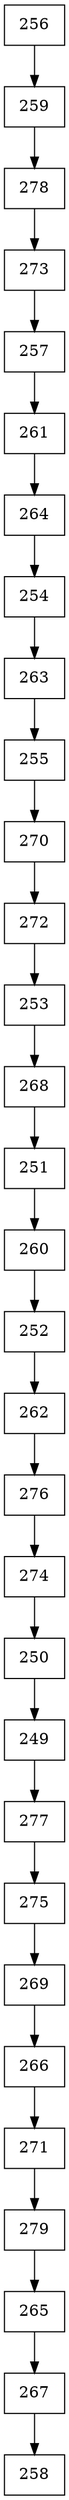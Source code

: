 digraph G {
  node [shape=record];
  node0 [label="{256}"];
  node0 -> node1;
  node1 [label="{259}"];
  node1 -> node2;
  node2 [label="{278}"];
  node2 -> node3;
  node3 [label="{273}"];
  node3 -> node4;
  node4 [label="{257}"];
  node4 -> node5;
  node5 [label="{261}"];
  node5 -> node6;
  node6 [label="{264}"];
  node6 -> node7;
  node7 [label="{254}"];
  node7 -> node8;
  node8 [label="{263}"];
  node8 -> node9;
  node9 [label="{255}"];
  node9 -> node10;
  node10 [label="{270}"];
  node10 -> node11;
  node11 [label="{272}"];
  node11 -> node12;
  node12 [label="{253}"];
  node12 -> node13;
  node13 [label="{268}"];
  node13 -> node14;
  node14 [label="{251}"];
  node14 -> node15;
  node15 [label="{260}"];
  node15 -> node16;
  node16 [label="{252}"];
  node16 -> node17;
  node17 [label="{262}"];
  node17 -> node18;
  node18 [label="{276}"];
  node18 -> node19;
  node19 [label="{274}"];
  node19 -> node20;
  node20 [label="{250}"];
  node20 -> node21;
  node21 [label="{249}"];
  node21 -> node22;
  node22 [label="{277}"];
  node22 -> node23;
  node23 [label="{275}"];
  node23 -> node24;
  node24 [label="{269}"];
  node24 -> node25;
  node25 [label="{266}"];
  node25 -> node26;
  node26 [label="{271}"];
  node26 -> node27;
  node27 [label="{279}"];
  node27 -> node28;
  node28 [label="{265}"];
  node28 -> node29;
  node29 [label="{267}"];
  node29 -> node30;
  node30 [label="{258}"];
}

